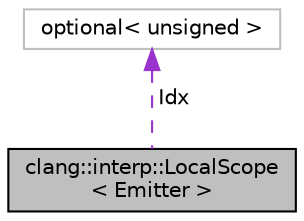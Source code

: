 digraph "clang::interp::LocalScope&lt; Emitter &gt;"
{
 // LATEX_PDF_SIZE
  bgcolor="transparent";
  edge [fontname="Helvetica",fontsize="10",labelfontname="Helvetica",labelfontsize="10"];
  node [fontname="Helvetica",fontsize="10",shape=record];
  Node1 [label="clang::interp::LocalScope\l\< Emitter \>",height=0.2,width=0.4,color="black", fillcolor="grey75", style="filled", fontcolor="black",tooltip="Scope for local variables."];
  Node2 -> Node1 [dir="back",color="darkorchid3",fontsize="10",style="dashed",label=" Idx" ,fontname="Helvetica"];
  Node2 [label="optional\< unsigned \>",height=0.2,width=0.4,color="grey75",tooltip=" "];
}
